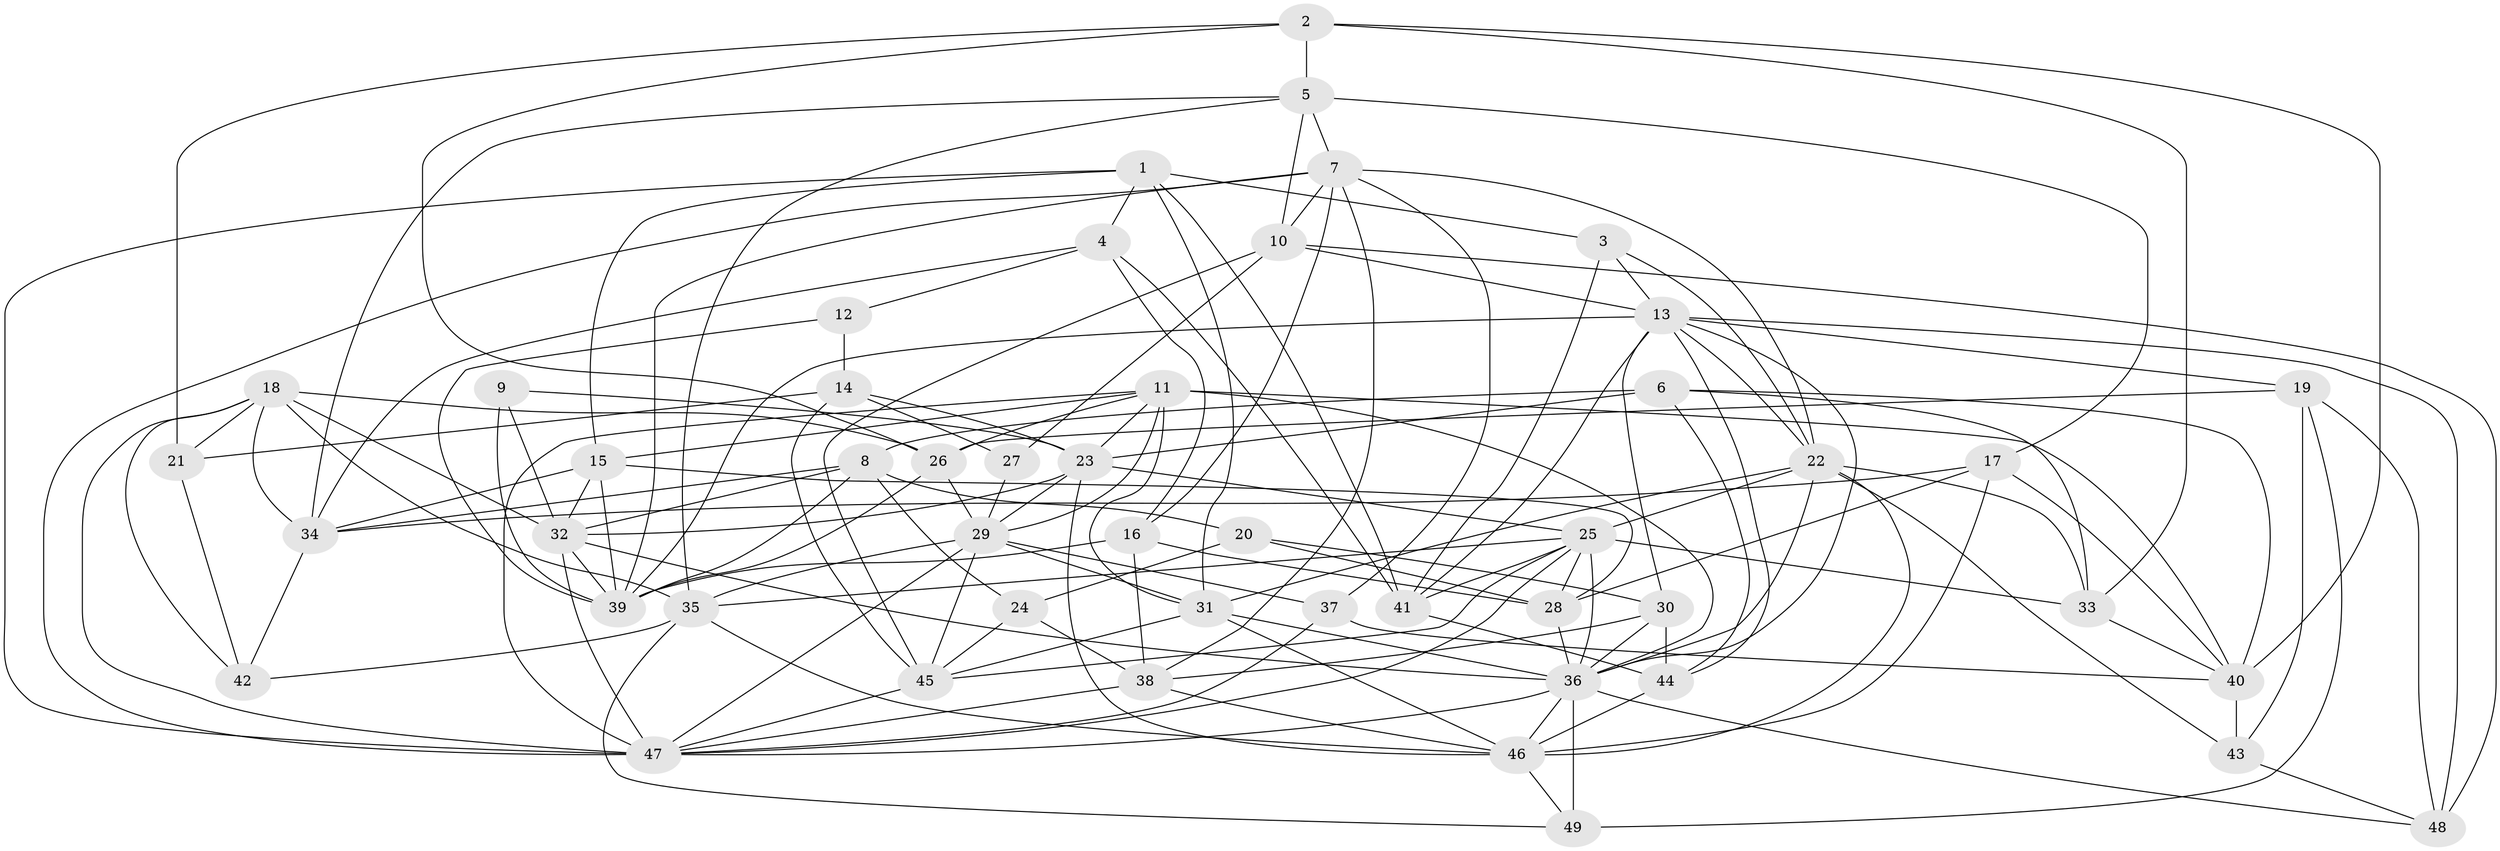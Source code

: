 // original degree distribution, {3: 0.27049180327868855, 4: 0.2540983606557377, 6: 0.12295081967213115, 5: 0.1721311475409836, 2: 0.13934426229508196, 7: 0.03278688524590164, 8: 0.00819672131147541}
// Generated by graph-tools (version 1.1) at 2025/36/03/04/25 23:36:59]
// undirected, 49 vertices, 151 edges
graph export_dot {
  node [color=gray90,style=filled];
  1;
  2;
  3;
  4;
  5;
  6;
  7;
  8;
  9;
  10;
  11;
  12;
  13;
  14;
  15;
  16;
  17;
  18;
  19;
  20;
  21;
  22;
  23;
  24;
  25;
  26;
  27;
  28;
  29;
  30;
  31;
  32;
  33;
  34;
  35;
  36;
  37;
  38;
  39;
  40;
  41;
  42;
  43;
  44;
  45;
  46;
  47;
  48;
  49;
  1 -- 3 [weight=1.0];
  1 -- 4 [weight=1.0];
  1 -- 15 [weight=1.0];
  1 -- 31 [weight=1.0];
  1 -- 41 [weight=1.0];
  1 -- 47 [weight=1.0];
  2 -- 5 [weight=2.0];
  2 -- 21 [weight=1.0];
  2 -- 26 [weight=1.0];
  2 -- 33 [weight=1.0];
  2 -- 40 [weight=2.0];
  3 -- 13 [weight=1.0];
  3 -- 22 [weight=1.0];
  3 -- 41 [weight=1.0];
  4 -- 12 [weight=1.0];
  4 -- 16 [weight=1.0];
  4 -- 34 [weight=1.0];
  4 -- 41 [weight=1.0];
  5 -- 7 [weight=1.0];
  5 -- 10 [weight=1.0];
  5 -- 17 [weight=1.0];
  5 -- 34 [weight=1.0];
  5 -- 35 [weight=1.0];
  6 -- 8 [weight=1.0];
  6 -- 23 [weight=1.0];
  6 -- 33 [weight=1.0];
  6 -- 40 [weight=1.0];
  6 -- 44 [weight=1.0];
  7 -- 10 [weight=1.0];
  7 -- 16 [weight=1.0];
  7 -- 22 [weight=1.0];
  7 -- 37 [weight=1.0];
  7 -- 38 [weight=1.0];
  7 -- 39 [weight=1.0];
  7 -- 47 [weight=2.0];
  8 -- 20 [weight=1.0];
  8 -- 24 [weight=1.0];
  8 -- 32 [weight=1.0];
  8 -- 34 [weight=1.0];
  8 -- 39 [weight=1.0];
  9 -- 23 [weight=1.0];
  9 -- 32 [weight=1.0];
  9 -- 39 [weight=2.0];
  10 -- 13 [weight=1.0];
  10 -- 27 [weight=1.0];
  10 -- 45 [weight=1.0];
  10 -- 48 [weight=1.0];
  11 -- 15 [weight=1.0];
  11 -- 23 [weight=1.0];
  11 -- 26 [weight=1.0];
  11 -- 29 [weight=1.0];
  11 -- 31 [weight=1.0];
  11 -- 36 [weight=1.0];
  11 -- 40 [weight=1.0];
  11 -- 47 [weight=1.0];
  12 -- 14 [weight=1.0];
  12 -- 39 [weight=1.0];
  13 -- 19 [weight=1.0];
  13 -- 22 [weight=1.0];
  13 -- 30 [weight=1.0];
  13 -- 36 [weight=2.0];
  13 -- 39 [weight=3.0];
  13 -- 41 [weight=1.0];
  13 -- 44 [weight=1.0];
  13 -- 48 [weight=2.0];
  14 -- 21 [weight=1.0];
  14 -- 23 [weight=1.0];
  14 -- 27 [weight=1.0];
  14 -- 45 [weight=1.0];
  15 -- 28 [weight=1.0];
  15 -- 32 [weight=2.0];
  15 -- 34 [weight=1.0];
  15 -- 39 [weight=1.0];
  16 -- 28 [weight=1.0];
  16 -- 38 [weight=1.0];
  16 -- 39 [weight=1.0];
  17 -- 28 [weight=1.0];
  17 -- 34 [weight=1.0];
  17 -- 40 [weight=1.0];
  17 -- 46 [weight=1.0];
  18 -- 21 [weight=1.0];
  18 -- 26 [weight=1.0];
  18 -- 32 [weight=1.0];
  18 -- 34 [weight=1.0];
  18 -- 35 [weight=1.0];
  18 -- 42 [weight=1.0];
  18 -- 47 [weight=1.0];
  19 -- 26 [weight=1.0];
  19 -- 43 [weight=1.0];
  19 -- 48 [weight=1.0];
  19 -- 49 [weight=1.0];
  20 -- 24 [weight=1.0];
  20 -- 28 [weight=1.0];
  20 -- 30 [weight=1.0];
  21 -- 42 [weight=1.0];
  22 -- 25 [weight=1.0];
  22 -- 31 [weight=1.0];
  22 -- 33 [weight=1.0];
  22 -- 36 [weight=1.0];
  22 -- 43 [weight=1.0];
  22 -- 46 [weight=1.0];
  23 -- 25 [weight=1.0];
  23 -- 29 [weight=1.0];
  23 -- 32 [weight=1.0];
  23 -- 46 [weight=1.0];
  24 -- 38 [weight=1.0];
  24 -- 45 [weight=1.0];
  25 -- 28 [weight=1.0];
  25 -- 33 [weight=1.0];
  25 -- 35 [weight=1.0];
  25 -- 36 [weight=1.0];
  25 -- 41 [weight=2.0];
  25 -- 45 [weight=1.0];
  25 -- 47 [weight=1.0];
  26 -- 29 [weight=1.0];
  26 -- 39 [weight=1.0];
  27 -- 29 [weight=1.0];
  28 -- 36 [weight=1.0];
  29 -- 31 [weight=1.0];
  29 -- 35 [weight=1.0];
  29 -- 37 [weight=1.0];
  29 -- 45 [weight=1.0];
  29 -- 47 [weight=1.0];
  30 -- 36 [weight=1.0];
  30 -- 38 [weight=1.0];
  30 -- 44 [weight=1.0];
  31 -- 36 [weight=2.0];
  31 -- 45 [weight=1.0];
  31 -- 46 [weight=1.0];
  32 -- 36 [weight=1.0];
  32 -- 39 [weight=1.0];
  32 -- 47 [weight=2.0];
  33 -- 40 [weight=1.0];
  34 -- 42 [weight=1.0];
  35 -- 42 [weight=1.0];
  35 -- 46 [weight=1.0];
  35 -- 49 [weight=1.0];
  36 -- 46 [weight=1.0];
  36 -- 47 [weight=2.0];
  36 -- 48 [weight=1.0];
  36 -- 49 [weight=2.0];
  37 -- 40 [weight=1.0];
  37 -- 47 [weight=1.0];
  38 -- 46 [weight=1.0];
  38 -- 47 [weight=1.0];
  40 -- 43 [weight=2.0];
  41 -- 44 [weight=1.0];
  43 -- 48 [weight=1.0];
  44 -- 46 [weight=1.0];
  45 -- 47 [weight=1.0];
  46 -- 49 [weight=1.0];
}
